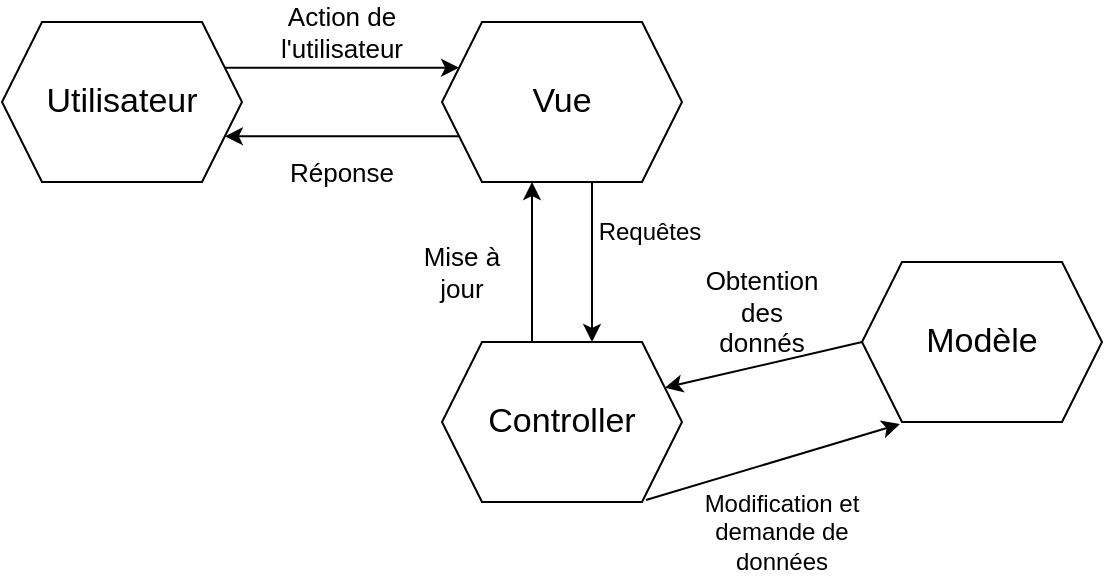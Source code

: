 <mxfile version="21.8.2" type="github">
  <diagram name="Page-1" id="ihej46Fy8raGkYUn52ul">
    <mxGraphModel dx="683" dy="361" grid="1" gridSize="10" guides="1" tooltips="1" connect="1" arrows="1" fold="1" page="1" pageScale="1" pageWidth="827" pageHeight="1169" math="0" shadow="0">
      <root>
        <mxCell id="0" />
        <mxCell id="1" parent="0" />
        <mxCell id="0wVq687nUGm6H_S43hHm-1" value="&lt;font style=&quot;font-size: 17px;&quot;&gt;Utilisateur&lt;/font&gt;" style="shape=hexagon;perimeter=hexagonPerimeter2;whiteSpace=wrap;html=1;fixedSize=1;" vertex="1" parent="1">
          <mxGeometry x="90" y="360" width="120" height="80" as="geometry" />
        </mxCell>
        <mxCell id="0wVq687nUGm6H_S43hHm-2" value="&lt;font style=&quot;font-size: 17px;&quot;&gt;Vue&lt;/font&gt;" style="shape=hexagon;perimeter=hexagonPerimeter2;whiteSpace=wrap;html=1;fixedSize=1;" vertex="1" parent="1">
          <mxGeometry x="310" y="360" width="120" height="80" as="geometry" />
        </mxCell>
        <mxCell id="0wVq687nUGm6H_S43hHm-3" value="&lt;font style=&quot;font-size: 17px;&quot;&gt;Controller&lt;/font&gt;" style="shape=hexagon;perimeter=hexagonPerimeter2;whiteSpace=wrap;html=1;fixedSize=1;" vertex="1" parent="1">
          <mxGeometry x="310" y="520" width="120" height="80" as="geometry" />
        </mxCell>
        <mxCell id="0wVq687nUGm6H_S43hHm-4" value="&lt;font style=&quot;font-size: 17px;&quot;&gt;Modèle&lt;/font&gt;" style="shape=hexagon;perimeter=hexagonPerimeter2;whiteSpace=wrap;html=1;fixedSize=1;" vertex="1" parent="1">
          <mxGeometry x="520" y="480" width="120" height="80" as="geometry" />
        </mxCell>
        <mxCell id="0wVq687nUGm6H_S43hHm-6" value="" style="endArrow=classic;html=1;rounded=0;exitX=1;exitY=0.25;exitDx=0;exitDy=0;entryX=0;entryY=0.25;entryDx=0;entryDy=0;" edge="1" parent="1" source="0wVq687nUGm6H_S43hHm-1" target="0wVq687nUGm6H_S43hHm-2">
          <mxGeometry width="50" height="50" relative="1" as="geometry">
            <mxPoint x="210" y="369" as="sourcePoint" />
            <mxPoint x="294" y="369" as="targetPoint" />
          </mxGeometry>
        </mxCell>
        <mxCell id="0wVq687nUGm6H_S43hHm-7" value="" style="endArrow=classic;html=1;rounded=0;exitX=0;exitY=0.75;exitDx=0;exitDy=0;entryX=1;entryY=0.75;entryDx=0;entryDy=0;" edge="1" parent="1" source="0wVq687nUGm6H_S43hHm-2" target="0wVq687nUGm6H_S43hHm-1">
          <mxGeometry width="50" height="50" relative="1" as="geometry">
            <mxPoint x="201" y="379" as="sourcePoint" />
            <mxPoint x="323" y="378" as="targetPoint" />
          </mxGeometry>
        </mxCell>
        <mxCell id="0wVq687nUGm6H_S43hHm-9" value="" style="endArrow=classic;html=1;rounded=0;exitX=0.375;exitY=0;exitDx=0;exitDy=0;entryX=0.375;entryY=1;entryDx=0;entryDy=0;" edge="1" parent="1">
          <mxGeometry width="50" height="50" relative="1" as="geometry">
            <mxPoint x="355" y="520" as="sourcePoint" />
            <mxPoint x="355" y="440" as="targetPoint" />
          </mxGeometry>
        </mxCell>
        <mxCell id="0wVq687nUGm6H_S43hHm-10" value="" style="endArrow=classic;html=1;rounded=0;exitX=0.625;exitY=1;exitDx=0;exitDy=0;entryX=0.625;entryY=0;entryDx=0;entryDy=0;" edge="1" parent="1" source="0wVq687nUGm6H_S43hHm-2" target="0wVq687nUGm6H_S43hHm-3">
          <mxGeometry width="50" height="50" relative="1" as="geometry">
            <mxPoint x="365" y="530" as="sourcePoint" />
            <mxPoint x="365" y="450" as="targetPoint" />
          </mxGeometry>
        </mxCell>
        <mxCell id="0wVq687nUGm6H_S43hHm-11" value="" style="endArrow=classic;html=1;rounded=0;exitX=0.85;exitY=0.988;exitDx=0;exitDy=0;entryX=0.158;entryY=1.013;entryDx=0;entryDy=0;entryPerimeter=0;exitPerimeter=0;" edge="1" parent="1" source="0wVq687nUGm6H_S43hHm-3" target="0wVq687nUGm6H_S43hHm-4">
          <mxGeometry width="50" height="50" relative="1" as="geometry">
            <mxPoint x="395" y="450" as="sourcePoint" />
            <mxPoint x="600" y="510" as="targetPoint" />
          </mxGeometry>
        </mxCell>
        <mxCell id="0wVq687nUGm6H_S43hHm-12" value="" style="endArrow=classic;html=1;rounded=0;entryX=1;entryY=0.25;entryDx=0;entryDy=0;exitX=0;exitY=0.5;exitDx=0;exitDy=0;" edge="1" parent="1" source="0wVq687nUGm6H_S43hHm-4" target="0wVq687nUGm6H_S43hHm-3">
          <mxGeometry width="50" height="50" relative="1" as="geometry">
            <mxPoint x="480" y="470" as="sourcePoint" />
            <mxPoint x="657" y="480" as="targetPoint" />
          </mxGeometry>
        </mxCell>
        <mxCell id="0wVq687nUGm6H_S43hHm-13" value="&lt;div style=&quot;font-size: 13px;&quot;&gt;&lt;font style=&quot;font-size: 13px;&quot;&gt;Action de &lt;br&gt;&lt;/font&gt;&lt;/div&gt;&lt;div style=&quot;font-size: 13px;&quot;&gt;&lt;font style=&quot;font-size: 13px;&quot;&gt;l&#39;utilisateur&lt;font style=&quot;font-size: 13px;&quot;&gt;&lt;br&gt;&lt;/font&gt;&lt;/font&gt;&lt;/div&gt;" style="text;html=1;strokeColor=none;fillColor=none;align=center;verticalAlign=middle;whiteSpace=wrap;rounded=0;" vertex="1" parent="1">
          <mxGeometry x="230" y="350" width="60" height="30" as="geometry" />
        </mxCell>
        <mxCell id="0wVq687nUGm6H_S43hHm-14" value="&lt;font style=&quot;font-size: 13px;&quot;&gt;Réponse&lt;/font&gt;" style="text;html=1;strokeColor=none;fillColor=none;align=center;verticalAlign=middle;whiteSpace=wrap;rounded=0;" vertex="1" parent="1">
          <mxGeometry x="230" y="420" width="60" height="30" as="geometry" />
        </mxCell>
        <mxCell id="0wVq687nUGm6H_S43hHm-15" value="&lt;font style=&quot;font-size: 13px;&quot;&gt;Mise à jour&lt;br&gt;&lt;/font&gt;" style="text;html=1;strokeColor=none;fillColor=none;align=center;verticalAlign=middle;whiteSpace=wrap;rounded=0;" vertex="1" parent="1">
          <mxGeometry x="290" y="470" width="60" height="30" as="geometry" />
        </mxCell>
        <mxCell id="0wVq687nUGm6H_S43hHm-16" value="&lt;font style=&quot;font-size: 13px;&quot;&gt;Obtention des donnés&lt;br&gt;&lt;/font&gt;" style="text;html=1;strokeColor=none;fillColor=none;align=center;verticalAlign=middle;whiteSpace=wrap;rounded=0;" vertex="1" parent="1">
          <mxGeometry x="440" y="490" width="60" height="30" as="geometry" />
        </mxCell>
        <mxCell id="0wVq687nUGm6H_S43hHm-17" value="Modification et demande de données" style="text;html=1;strokeColor=none;fillColor=none;align=center;verticalAlign=middle;whiteSpace=wrap;rounded=0;" vertex="1" parent="1">
          <mxGeometry x="440" y="600" width="80" height="30" as="geometry" />
        </mxCell>
        <mxCell id="0wVq687nUGm6H_S43hHm-19" value="Requêtes" style="text;html=1;strokeColor=none;fillColor=none;align=center;verticalAlign=middle;whiteSpace=wrap;rounded=0;" vertex="1" parent="1">
          <mxGeometry x="384" y="450" width="60" height="30" as="geometry" />
        </mxCell>
      </root>
    </mxGraphModel>
  </diagram>
</mxfile>

